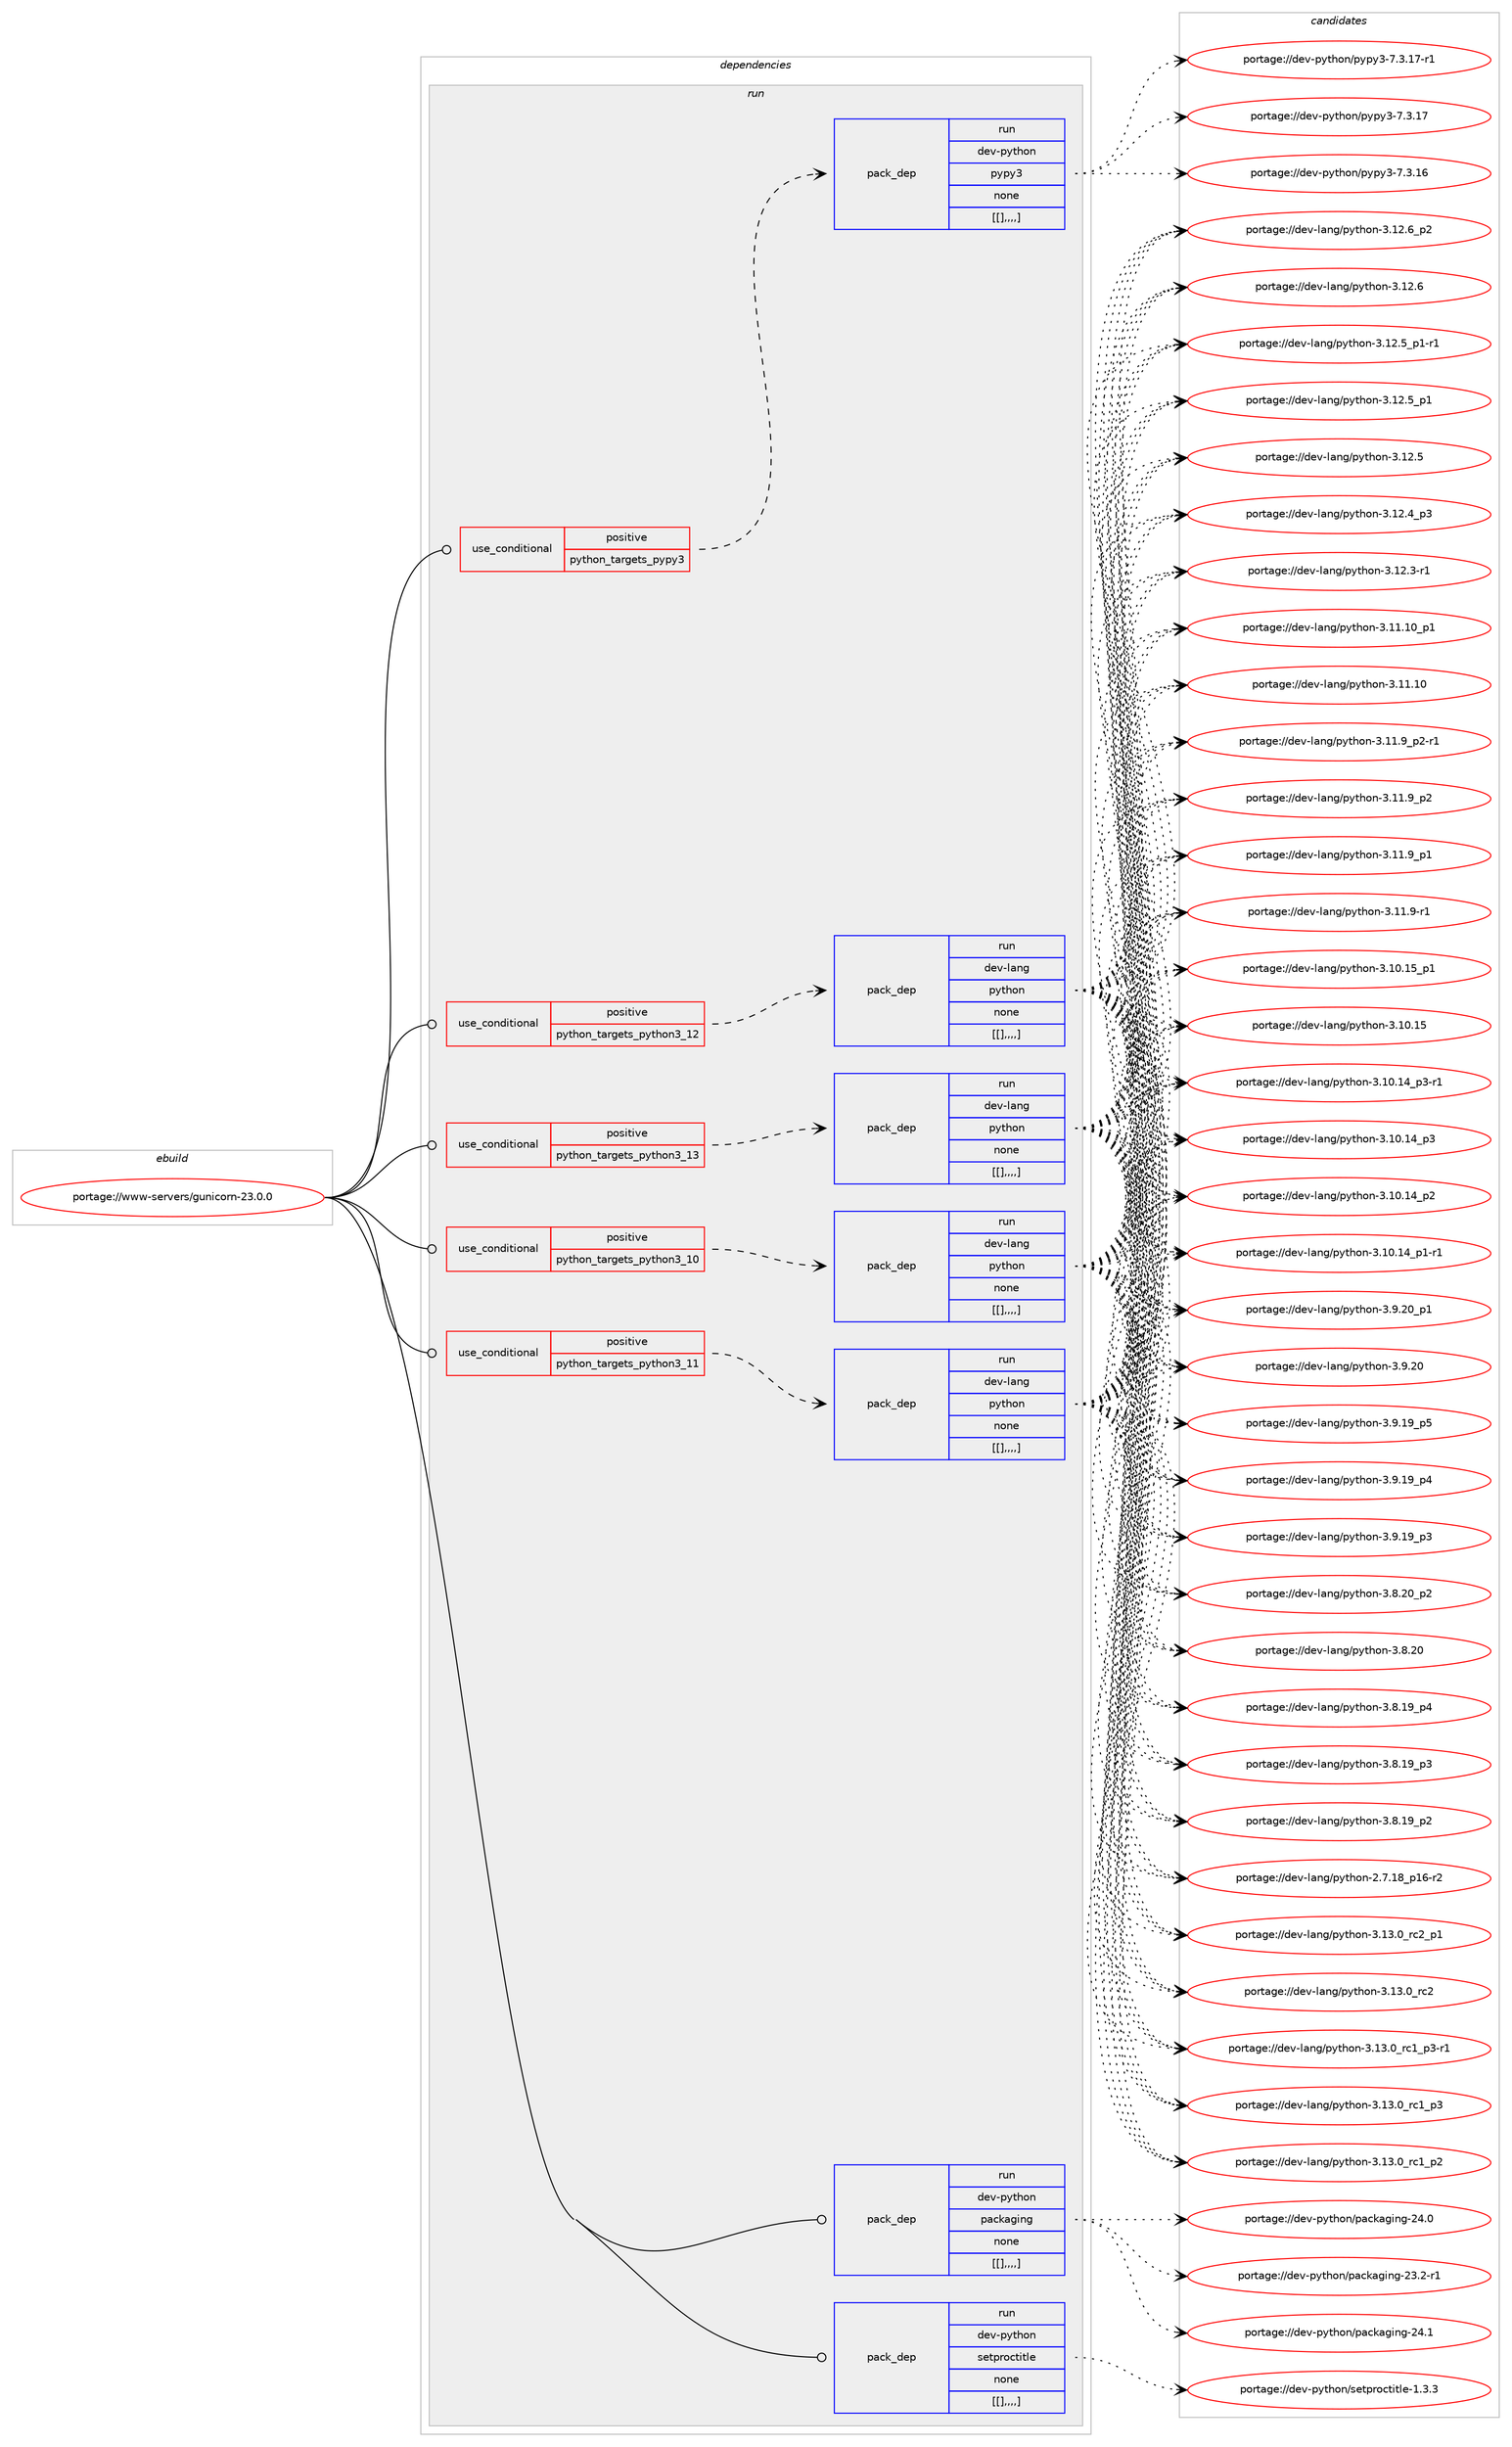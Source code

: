 digraph prolog {

# *************
# Graph options
# *************

newrank=true;
concentrate=true;
compound=true;
graph [rankdir=LR,fontname=Helvetica,fontsize=10,ranksep=1.5];#, ranksep=2.5, nodesep=0.2];
edge  [arrowhead=vee];
node  [fontname=Helvetica,fontsize=10];

# **********
# The ebuild
# **********

subgraph cluster_leftcol {
color=gray;
label=<<i>ebuild</i>>;
id [label="portage://www-servers/gunicorn-23.0.0", color=red, width=4, href="../www-servers/gunicorn-23.0.0.svg"];
}

# ****************
# The dependencies
# ****************

subgraph cluster_midcol {
color=gray;
label=<<i>dependencies</i>>;
subgraph cluster_compile {
fillcolor="#eeeeee";
style=filled;
label=<<i>compile</i>>;
}
subgraph cluster_compileandrun {
fillcolor="#eeeeee";
style=filled;
label=<<i>compile and run</i>>;
}
subgraph cluster_run {
fillcolor="#eeeeee";
style=filled;
label=<<i>run</i>>;
subgraph cond11244 {
dependency30878 [label=<<TABLE BORDER="0" CELLBORDER="1" CELLSPACING="0" CELLPADDING="4"><TR><TD ROWSPAN="3" CELLPADDING="10">use_conditional</TD></TR><TR><TD>positive</TD></TR><TR><TD>python_targets_pypy3</TD></TR></TABLE>>, shape=none, color=red];
subgraph pack19412 {
dependency30879 [label=<<TABLE BORDER="0" CELLBORDER="1" CELLSPACING="0" CELLPADDING="4" WIDTH="220"><TR><TD ROWSPAN="6" CELLPADDING="30">pack_dep</TD></TR><TR><TD WIDTH="110">run</TD></TR><TR><TD>dev-python</TD></TR><TR><TD>pypy3</TD></TR><TR><TD>none</TD></TR><TR><TD>[[],,,,]</TD></TR></TABLE>>, shape=none, color=blue];
}
dependency30878:e -> dependency30879:w [weight=20,style="dashed",arrowhead="vee"];
}
id:e -> dependency30878:w [weight=20,style="solid",arrowhead="odot"];
subgraph cond11245 {
dependency30880 [label=<<TABLE BORDER="0" CELLBORDER="1" CELLSPACING="0" CELLPADDING="4"><TR><TD ROWSPAN="3" CELLPADDING="10">use_conditional</TD></TR><TR><TD>positive</TD></TR><TR><TD>python_targets_python3_10</TD></TR></TABLE>>, shape=none, color=red];
subgraph pack19413 {
dependency30881 [label=<<TABLE BORDER="0" CELLBORDER="1" CELLSPACING="0" CELLPADDING="4" WIDTH="220"><TR><TD ROWSPAN="6" CELLPADDING="30">pack_dep</TD></TR><TR><TD WIDTH="110">run</TD></TR><TR><TD>dev-lang</TD></TR><TR><TD>python</TD></TR><TR><TD>none</TD></TR><TR><TD>[[],,,,]</TD></TR></TABLE>>, shape=none, color=blue];
}
dependency30880:e -> dependency30881:w [weight=20,style="dashed",arrowhead="vee"];
}
id:e -> dependency30880:w [weight=20,style="solid",arrowhead="odot"];
subgraph cond11246 {
dependency30882 [label=<<TABLE BORDER="0" CELLBORDER="1" CELLSPACING="0" CELLPADDING="4"><TR><TD ROWSPAN="3" CELLPADDING="10">use_conditional</TD></TR><TR><TD>positive</TD></TR><TR><TD>python_targets_python3_11</TD></TR></TABLE>>, shape=none, color=red];
subgraph pack19414 {
dependency30883 [label=<<TABLE BORDER="0" CELLBORDER="1" CELLSPACING="0" CELLPADDING="4" WIDTH="220"><TR><TD ROWSPAN="6" CELLPADDING="30">pack_dep</TD></TR><TR><TD WIDTH="110">run</TD></TR><TR><TD>dev-lang</TD></TR><TR><TD>python</TD></TR><TR><TD>none</TD></TR><TR><TD>[[],,,,]</TD></TR></TABLE>>, shape=none, color=blue];
}
dependency30882:e -> dependency30883:w [weight=20,style="dashed",arrowhead="vee"];
}
id:e -> dependency30882:w [weight=20,style="solid",arrowhead="odot"];
subgraph cond11247 {
dependency30884 [label=<<TABLE BORDER="0" CELLBORDER="1" CELLSPACING="0" CELLPADDING="4"><TR><TD ROWSPAN="3" CELLPADDING="10">use_conditional</TD></TR><TR><TD>positive</TD></TR><TR><TD>python_targets_python3_12</TD></TR></TABLE>>, shape=none, color=red];
subgraph pack19415 {
dependency30885 [label=<<TABLE BORDER="0" CELLBORDER="1" CELLSPACING="0" CELLPADDING="4" WIDTH="220"><TR><TD ROWSPAN="6" CELLPADDING="30">pack_dep</TD></TR><TR><TD WIDTH="110">run</TD></TR><TR><TD>dev-lang</TD></TR><TR><TD>python</TD></TR><TR><TD>none</TD></TR><TR><TD>[[],,,,]</TD></TR></TABLE>>, shape=none, color=blue];
}
dependency30884:e -> dependency30885:w [weight=20,style="dashed",arrowhead="vee"];
}
id:e -> dependency30884:w [weight=20,style="solid",arrowhead="odot"];
subgraph cond11248 {
dependency30886 [label=<<TABLE BORDER="0" CELLBORDER="1" CELLSPACING="0" CELLPADDING="4"><TR><TD ROWSPAN="3" CELLPADDING="10">use_conditional</TD></TR><TR><TD>positive</TD></TR><TR><TD>python_targets_python3_13</TD></TR></TABLE>>, shape=none, color=red];
subgraph pack19416 {
dependency30887 [label=<<TABLE BORDER="0" CELLBORDER="1" CELLSPACING="0" CELLPADDING="4" WIDTH="220"><TR><TD ROWSPAN="6" CELLPADDING="30">pack_dep</TD></TR><TR><TD WIDTH="110">run</TD></TR><TR><TD>dev-lang</TD></TR><TR><TD>python</TD></TR><TR><TD>none</TD></TR><TR><TD>[[],,,,]</TD></TR></TABLE>>, shape=none, color=blue];
}
dependency30886:e -> dependency30887:w [weight=20,style="dashed",arrowhead="vee"];
}
id:e -> dependency30886:w [weight=20,style="solid",arrowhead="odot"];
subgraph pack19417 {
dependency30888 [label=<<TABLE BORDER="0" CELLBORDER="1" CELLSPACING="0" CELLPADDING="4" WIDTH="220"><TR><TD ROWSPAN="6" CELLPADDING="30">pack_dep</TD></TR><TR><TD WIDTH="110">run</TD></TR><TR><TD>dev-python</TD></TR><TR><TD>packaging</TD></TR><TR><TD>none</TD></TR><TR><TD>[[],,,,]</TD></TR></TABLE>>, shape=none, color=blue];
}
id:e -> dependency30888:w [weight=20,style="solid",arrowhead="odot"];
subgraph pack19418 {
dependency30889 [label=<<TABLE BORDER="0" CELLBORDER="1" CELLSPACING="0" CELLPADDING="4" WIDTH="220"><TR><TD ROWSPAN="6" CELLPADDING="30">pack_dep</TD></TR><TR><TD WIDTH="110">run</TD></TR><TR><TD>dev-python</TD></TR><TR><TD>setproctitle</TD></TR><TR><TD>none</TD></TR><TR><TD>[[],,,,]</TD></TR></TABLE>>, shape=none, color=blue];
}
id:e -> dependency30889:w [weight=20,style="solid",arrowhead="odot"];
}
}

# **************
# The candidates
# **************

subgraph cluster_choices {
rank=same;
color=gray;
label=<<i>candidates</i>>;

subgraph choice19412 {
color=black;
nodesep=1;
choice100101118451121211161041111104711212111212151455546514649554511449 [label="portage://dev-python/pypy3-7.3.17-r1", color=red, width=4,href="../dev-python/pypy3-7.3.17-r1.svg"];
choice10010111845112121116104111110471121211121215145554651464955 [label="portage://dev-python/pypy3-7.3.17", color=red, width=4,href="../dev-python/pypy3-7.3.17.svg"];
choice10010111845112121116104111110471121211121215145554651464954 [label="portage://dev-python/pypy3-7.3.16", color=red, width=4,href="../dev-python/pypy3-7.3.16.svg"];
dependency30879:e -> choice100101118451121211161041111104711212111212151455546514649554511449:w [style=dotted,weight="100"];
dependency30879:e -> choice10010111845112121116104111110471121211121215145554651464955:w [style=dotted,weight="100"];
dependency30879:e -> choice10010111845112121116104111110471121211121215145554651464954:w [style=dotted,weight="100"];
}
subgraph choice19413 {
color=black;
nodesep=1;
choice100101118451089711010347112121116104111110455146495146489511499509511249 [label="portage://dev-lang/python-3.13.0_rc2_p1", color=red, width=4,href="../dev-lang/python-3.13.0_rc2_p1.svg"];
choice10010111845108971101034711212111610411111045514649514648951149950 [label="portage://dev-lang/python-3.13.0_rc2", color=red, width=4,href="../dev-lang/python-3.13.0_rc2.svg"];
choice1001011184510897110103471121211161041111104551464951464895114994995112514511449 [label="portage://dev-lang/python-3.13.0_rc1_p3-r1", color=red, width=4,href="../dev-lang/python-3.13.0_rc1_p3-r1.svg"];
choice100101118451089711010347112121116104111110455146495146489511499499511251 [label="portage://dev-lang/python-3.13.0_rc1_p3", color=red, width=4,href="../dev-lang/python-3.13.0_rc1_p3.svg"];
choice100101118451089711010347112121116104111110455146495146489511499499511250 [label="portage://dev-lang/python-3.13.0_rc1_p2", color=red, width=4,href="../dev-lang/python-3.13.0_rc1_p2.svg"];
choice100101118451089711010347112121116104111110455146495046549511250 [label="portage://dev-lang/python-3.12.6_p2", color=red, width=4,href="../dev-lang/python-3.12.6_p2.svg"];
choice10010111845108971101034711212111610411111045514649504654 [label="portage://dev-lang/python-3.12.6", color=red, width=4,href="../dev-lang/python-3.12.6.svg"];
choice1001011184510897110103471121211161041111104551464950465395112494511449 [label="portage://dev-lang/python-3.12.5_p1-r1", color=red, width=4,href="../dev-lang/python-3.12.5_p1-r1.svg"];
choice100101118451089711010347112121116104111110455146495046539511249 [label="portage://dev-lang/python-3.12.5_p1", color=red, width=4,href="../dev-lang/python-3.12.5_p1.svg"];
choice10010111845108971101034711212111610411111045514649504653 [label="portage://dev-lang/python-3.12.5", color=red, width=4,href="../dev-lang/python-3.12.5.svg"];
choice100101118451089711010347112121116104111110455146495046529511251 [label="portage://dev-lang/python-3.12.4_p3", color=red, width=4,href="../dev-lang/python-3.12.4_p3.svg"];
choice100101118451089711010347112121116104111110455146495046514511449 [label="portage://dev-lang/python-3.12.3-r1", color=red, width=4,href="../dev-lang/python-3.12.3-r1.svg"];
choice10010111845108971101034711212111610411111045514649494649489511249 [label="portage://dev-lang/python-3.11.10_p1", color=red, width=4,href="../dev-lang/python-3.11.10_p1.svg"];
choice1001011184510897110103471121211161041111104551464949464948 [label="portage://dev-lang/python-3.11.10", color=red, width=4,href="../dev-lang/python-3.11.10.svg"];
choice1001011184510897110103471121211161041111104551464949465795112504511449 [label="portage://dev-lang/python-3.11.9_p2-r1", color=red, width=4,href="../dev-lang/python-3.11.9_p2-r1.svg"];
choice100101118451089711010347112121116104111110455146494946579511250 [label="portage://dev-lang/python-3.11.9_p2", color=red, width=4,href="../dev-lang/python-3.11.9_p2.svg"];
choice100101118451089711010347112121116104111110455146494946579511249 [label="portage://dev-lang/python-3.11.9_p1", color=red, width=4,href="../dev-lang/python-3.11.9_p1.svg"];
choice100101118451089711010347112121116104111110455146494946574511449 [label="portage://dev-lang/python-3.11.9-r1", color=red, width=4,href="../dev-lang/python-3.11.9-r1.svg"];
choice10010111845108971101034711212111610411111045514649484649539511249 [label="portage://dev-lang/python-3.10.15_p1", color=red, width=4,href="../dev-lang/python-3.10.15_p1.svg"];
choice1001011184510897110103471121211161041111104551464948464953 [label="portage://dev-lang/python-3.10.15", color=red, width=4,href="../dev-lang/python-3.10.15.svg"];
choice100101118451089711010347112121116104111110455146494846495295112514511449 [label="portage://dev-lang/python-3.10.14_p3-r1", color=red, width=4,href="../dev-lang/python-3.10.14_p3-r1.svg"];
choice10010111845108971101034711212111610411111045514649484649529511251 [label="portage://dev-lang/python-3.10.14_p3", color=red, width=4,href="../dev-lang/python-3.10.14_p3.svg"];
choice10010111845108971101034711212111610411111045514649484649529511250 [label="portage://dev-lang/python-3.10.14_p2", color=red, width=4,href="../dev-lang/python-3.10.14_p2.svg"];
choice100101118451089711010347112121116104111110455146494846495295112494511449 [label="portage://dev-lang/python-3.10.14_p1-r1", color=red, width=4,href="../dev-lang/python-3.10.14_p1-r1.svg"];
choice100101118451089711010347112121116104111110455146574650489511249 [label="portage://dev-lang/python-3.9.20_p1", color=red, width=4,href="../dev-lang/python-3.9.20_p1.svg"];
choice10010111845108971101034711212111610411111045514657465048 [label="portage://dev-lang/python-3.9.20", color=red, width=4,href="../dev-lang/python-3.9.20.svg"];
choice100101118451089711010347112121116104111110455146574649579511253 [label="portage://dev-lang/python-3.9.19_p5", color=red, width=4,href="../dev-lang/python-3.9.19_p5.svg"];
choice100101118451089711010347112121116104111110455146574649579511252 [label="portage://dev-lang/python-3.9.19_p4", color=red, width=4,href="../dev-lang/python-3.9.19_p4.svg"];
choice100101118451089711010347112121116104111110455146574649579511251 [label="portage://dev-lang/python-3.9.19_p3", color=red, width=4,href="../dev-lang/python-3.9.19_p3.svg"];
choice100101118451089711010347112121116104111110455146564650489511250 [label="portage://dev-lang/python-3.8.20_p2", color=red, width=4,href="../dev-lang/python-3.8.20_p2.svg"];
choice10010111845108971101034711212111610411111045514656465048 [label="portage://dev-lang/python-3.8.20", color=red, width=4,href="../dev-lang/python-3.8.20.svg"];
choice100101118451089711010347112121116104111110455146564649579511252 [label="portage://dev-lang/python-3.8.19_p4", color=red, width=4,href="../dev-lang/python-3.8.19_p4.svg"];
choice100101118451089711010347112121116104111110455146564649579511251 [label="portage://dev-lang/python-3.8.19_p3", color=red, width=4,href="../dev-lang/python-3.8.19_p3.svg"];
choice100101118451089711010347112121116104111110455146564649579511250 [label="portage://dev-lang/python-3.8.19_p2", color=red, width=4,href="../dev-lang/python-3.8.19_p2.svg"];
choice100101118451089711010347112121116104111110455046554649569511249544511450 [label="portage://dev-lang/python-2.7.18_p16-r2", color=red, width=4,href="../dev-lang/python-2.7.18_p16-r2.svg"];
dependency30881:e -> choice100101118451089711010347112121116104111110455146495146489511499509511249:w [style=dotted,weight="100"];
dependency30881:e -> choice10010111845108971101034711212111610411111045514649514648951149950:w [style=dotted,weight="100"];
dependency30881:e -> choice1001011184510897110103471121211161041111104551464951464895114994995112514511449:w [style=dotted,weight="100"];
dependency30881:e -> choice100101118451089711010347112121116104111110455146495146489511499499511251:w [style=dotted,weight="100"];
dependency30881:e -> choice100101118451089711010347112121116104111110455146495146489511499499511250:w [style=dotted,weight="100"];
dependency30881:e -> choice100101118451089711010347112121116104111110455146495046549511250:w [style=dotted,weight="100"];
dependency30881:e -> choice10010111845108971101034711212111610411111045514649504654:w [style=dotted,weight="100"];
dependency30881:e -> choice1001011184510897110103471121211161041111104551464950465395112494511449:w [style=dotted,weight="100"];
dependency30881:e -> choice100101118451089711010347112121116104111110455146495046539511249:w [style=dotted,weight="100"];
dependency30881:e -> choice10010111845108971101034711212111610411111045514649504653:w [style=dotted,weight="100"];
dependency30881:e -> choice100101118451089711010347112121116104111110455146495046529511251:w [style=dotted,weight="100"];
dependency30881:e -> choice100101118451089711010347112121116104111110455146495046514511449:w [style=dotted,weight="100"];
dependency30881:e -> choice10010111845108971101034711212111610411111045514649494649489511249:w [style=dotted,weight="100"];
dependency30881:e -> choice1001011184510897110103471121211161041111104551464949464948:w [style=dotted,weight="100"];
dependency30881:e -> choice1001011184510897110103471121211161041111104551464949465795112504511449:w [style=dotted,weight="100"];
dependency30881:e -> choice100101118451089711010347112121116104111110455146494946579511250:w [style=dotted,weight="100"];
dependency30881:e -> choice100101118451089711010347112121116104111110455146494946579511249:w [style=dotted,weight="100"];
dependency30881:e -> choice100101118451089711010347112121116104111110455146494946574511449:w [style=dotted,weight="100"];
dependency30881:e -> choice10010111845108971101034711212111610411111045514649484649539511249:w [style=dotted,weight="100"];
dependency30881:e -> choice1001011184510897110103471121211161041111104551464948464953:w [style=dotted,weight="100"];
dependency30881:e -> choice100101118451089711010347112121116104111110455146494846495295112514511449:w [style=dotted,weight="100"];
dependency30881:e -> choice10010111845108971101034711212111610411111045514649484649529511251:w [style=dotted,weight="100"];
dependency30881:e -> choice10010111845108971101034711212111610411111045514649484649529511250:w [style=dotted,weight="100"];
dependency30881:e -> choice100101118451089711010347112121116104111110455146494846495295112494511449:w [style=dotted,weight="100"];
dependency30881:e -> choice100101118451089711010347112121116104111110455146574650489511249:w [style=dotted,weight="100"];
dependency30881:e -> choice10010111845108971101034711212111610411111045514657465048:w [style=dotted,weight="100"];
dependency30881:e -> choice100101118451089711010347112121116104111110455146574649579511253:w [style=dotted,weight="100"];
dependency30881:e -> choice100101118451089711010347112121116104111110455146574649579511252:w [style=dotted,weight="100"];
dependency30881:e -> choice100101118451089711010347112121116104111110455146574649579511251:w [style=dotted,weight="100"];
dependency30881:e -> choice100101118451089711010347112121116104111110455146564650489511250:w [style=dotted,weight="100"];
dependency30881:e -> choice10010111845108971101034711212111610411111045514656465048:w [style=dotted,weight="100"];
dependency30881:e -> choice100101118451089711010347112121116104111110455146564649579511252:w [style=dotted,weight="100"];
dependency30881:e -> choice100101118451089711010347112121116104111110455146564649579511251:w [style=dotted,weight="100"];
dependency30881:e -> choice100101118451089711010347112121116104111110455146564649579511250:w [style=dotted,weight="100"];
dependency30881:e -> choice100101118451089711010347112121116104111110455046554649569511249544511450:w [style=dotted,weight="100"];
}
subgraph choice19414 {
color=black;
nodesep=1;
choice100101118451089711010347112121116104111110455146495146489511499509511249 [label="portage://dev-lang/python-3.13.0_rc2_p1", color=red, width=4,href="../dev-lang/python-3.13.0_rc2_p1.svg"];
choice10010111845108971101034711212111610411111045514649514648951149950 [label="portage://dev-lang/python-3.13.0_rc2", color=red, width=4,href="../dev-lang/python-3.13.0_rc2.svg"];
choice1001011184510897110103471121211161041111104551464951464895114994995112514511449 [label="portage://dev-lang/python-3.13.0_rc1_p3-r1", color=red, width=4,href="../dev-lang/python-3.13.0_rc1_p3-r1.svg"];
choice100101118451089711010347112121116104111110455146495146489511499499511251 [label="portage://dev-lang/python-3.13.0_rc1_p3", color=red, width=4,href="../dev-lang/python-3.13.0_rc1_p3.svg"];
choice100101118451089711010347112121116104111110455146495146489511499499511250 [label="portage://dev-lang/python-3.13.0_rc1_p2", color=red, width=4,href="../dev-lang/python-3.13.0_rc1_p2.svg"];
choice100101118451089711010347112121116104111110455146495046549511250 [label="portage://dev-lang/python-3.12.6_p2", color=red, width=4,href="../dev-lang/python-3.12.6_p2.svg"];
choice10010111845108971101034711212111610411111045514649504654 [label="portage://dev-lang/python-3.12.6", color=red, width=4,href="../dev-lang/python-3.12.6.svg"];
choice1001011184510897110103471121211161041111104551464950465395112494511449 [label="portage://dev-lang/python-3.12.5_p1-r1", color=red, width=4,href="../dev-lang/python-3.12.5_p1-r1.svg"];
choice100101118451089711010347112121116104111110455146495046539511249 [label="portage://dev-lang/python-3.12.5_p1", color=red, width=4,href="../dev-lang/python-3.12.5_p1.svg"];
choice10010111845108971101034711212111610411111045514649504653 [label="portage://dev-lang/python-3.12.5", color=red, width=4,href="../dev-lang/python-3.12.5.svg"];
choice100101118451089711010347112121116104111110455146495046529511251 [label="portage://dev-lang/python-3.12.4_p3", color=red, width=4,href="../dev-lang/python-3.12.4_p3.svg"];
choice100101118451089711010347112121116104111110455146495046514511449 [label="portage://dev-lang/python-3.12.3-r1", color=red, width=4,href="../dev-lang/python-3.12.3-r1.svg"];
choice10010111845108971101034711212111610411111045514649494649489511249 [label="portage://dev-lang/python-3.11.10_p1", color=red, width=4,href="../dev-lang/python-3.11.10_p1.svg"];
choice1001011184510897110103471121211161041111104551464949464948 [label="portage://dev-lang/python-3.11.10", color=red, width=4,href="../dev-lang/python-3.11.10.svg"];
choice1001011184510897110103471121211161041111104551464949465795112504511449 [label="portage://dev-lang/python-3.11.9_p2-r1", color=red, width=4,href="../dev-lang/python-3.11.9_p2-r1.svg"];
choice100101118451089711010347112121116104111110455146494946579511250 [label="portage://dev-lang/python-3.11.9_p2", color=red, width=4,href="../dev-lang/python-3.11.9_p2.svg"];
choice100101118451089711010347112121116104111110455146494946579511249 [label="portage://dev-lang/python-3.11.9_p1", color=red, width=4,href="../dev-lang/python-3.11.9_p1.svg"];
choice100101118451089711010347112121116104111110455146494946574511449 [label="portage://dev-lang/python-3.11.9-r1", color=red, width=4,href="../dev-lang/python-3.11.9-r1.svg"];
choice10010111845108971101034711212111610411111045514649484649539511249 [label="portage://dev-lang/python-3.10.15_p1", color=red, width=4,href="../dev-lang/python-3.10.15_p1.svg"];
choice1001011184510897110103471121211161041111104551464948464953 [label="portage://dev-lang/python-3.10.15", color=red, width=4,href="../dev-lang/python-3.10.15.svg"];
choice100101118451089711010347112121116104111110455146494846495295112514511449 [label="portage://dev-lang/python-3.10.14_p3-r1", color=red, width=4,href="../dev-lang/python-3.10.14_p3-r1.svg"];
choice10010111845108971101034711212111610411111045514649484649529511251 [label="portage://dev-lang/python-3.10.14_p3", color=red, width=4,href="../dev-lang/python-3.10.14_p3.svg"];
choice10010111845108971101034711212111610411111045514649484649529511250 [label="portage://dev-lang/python-3.10.14_p2", color=red, width=4,href="../dev-lang/python-3.10.14_p2.svg"];
choice100101118451089711010347112121116104111110455146494846495295112494511449 [label="portage://dev-lang/python-3.10.14_p1-r1", color=red, width=4,href="../dev-lang/python-3.10.14_p1-r1.svg"];
choice100101118451089711010347112121116104111110455146574650489511249 [label="portage://dev-lang/python-3.9.20_p1", color=red, width=4,href="../dev-lang/python-3.9.20_p1.svg"];
choice10010111845108971101034711212111610411111045514657465048 [label="portage://dev-lang/python-3.9.20", color=red, width=4,href="../dev-lang/python-3.9.20.svg"];
choice100101118451089711010347112121116104111110455146574649579511253 [label="portage://dev-lang/python-3.9.19_p5", color=red, width=4,href="../dev-lang/python-3.9.19_p5.svg"];
choice100101118451089711010347112121116104111110455146574649579511252 [label="portage://dev-lang/python-3.9.19_p4", color=red, width=4,href="../dev-lang/python-3.9.19_p4.svg"];
choice100101118451089711010347112121116104111110455146574649579511251 [label="portage://dev-lang/python-3.9.19_p3", color=red, width=4,href="../dev-lang/python-3.9.19_p3.svg"];
choice100101118451089711010347112121116104111110455146564650489511250 [label="portage://dev-lang/python-3.8.20_p2", color=red, width=4,href="../dev-lang/python-3.8.20_p2.svg"];
choice10010111845108971101034711212111610411111045514656465048 [label="portage://dev-lang/python-3.8.20", color=red, width=4,href="../dev-lang/python-3.8.20.svg"];
choice100101118451089711010347112121116104111110455146564649579511252 [label="portage://dev-lang/python-3.8.19_p4", color=red, width=4,href="../dev-lang/python-3.8.19_p4.svg"];
choice100101118451089711010347112121116104111110455146564649579511251 [label="portage://dev-lang/python-3.8.19_p3", color=red, width=4,href="../dev-lang/python-3.8.19_p3.svg"];
choice100101118451089711010347112121116104111110455146564649579511250 [label="portage://dev-lang/python-3.8.19_p2", color=red, width=4,href="../dev-lang/python-3.8.19_p2.svg"];
choice100101118451089711010347112121116104111110455046554649569511249544511450 [label="portage://dev-lang/python-2.7.18_p16-r2", color=red, width=4,href="../dev-lang/python-2.7.18_p16-r2.svg"];
dependency30883:e -> choice100101118451089711010347112121116104111110455146495146489511499509511249:w [style=dotted,weight="100"];
dependency30883:e -> choice10010111845108971101034711212111610411111045514649514648951149950:w [style=dotted,weight="100"];
dependency30883:e -> choice1001011184510897110103471121211161041111104551464951464895114994995112514511449:w [style=dotted,weight="100"];
dependency30883:e -> choice100101118451089711010347112121116104111110455146495146489511499499511251:w [style=dotted,weight="100"];
dependency30883:e -> choice100101118451089711010347112121116104111110455146495146489511499499511250:w [style=dotted,weight="100"];
dependency30883:e -> choice100101118451089711010347112121116104111110455146495046549511250:w [style=dotted,weight="100"];
dependency30883:e -> choice10010111845108971101034711212111610411111045514649504654:w [style=dotted,weight="100"];
dependency30883:e -> choice1001011184510897110103471121211161041111104551464950465395112494511449:w [style=dotted,weight="100"];
dependency30883:e -> choice100101118451089711010347112121116104111110455146495046539511249:w [style=dotted,weight="100"];
dependency30883:e -> choice10010111845108971101034711212111610411111045514649504653:w [style=dotted,weight="100"];
dependency30883:e -> choice100101118451089711010347112121116104111110455146495046529511251:w [style=dotted,weight="100"];
dependency30883:e -> choice100101118451089711010347112121116104111110455146495046514511449:w [style=dotted,weight="100"];
dependency30883:e -> choice10010111845108971101034711212111610411111045514649494649489511249:w [style=dotted,weight="100"];
dependency30883:e -> choice1001011184510897110103471121211161041111104551464949464948:w [style=dotted,weight="100"];
dependency30883:e -> choice1001011184510897110103471121211161041111104551464949465795112504511449:w [style=dotted,weight="100"];
dependency30883:e -> choice100101118451089711010347112121116104111110455146494946579511250:w [style=dotted,weight="100"];
dependency30883:e -> choice100101118451089711010347112121116104111110455146494946579511249:w [style=dotted,weight="100"];
dependency30883:e -> choice100101118451089711010347112121116104111110455146494946574511449:w [style=dotted,weight="100"];
dependency30883:e -> choice10010111845108971101034711212111610411111045514649484649539511249:w [style=dotted,weight="100"];
dependency30883:e -> choice1001011184510897110103471121211161041111104551464948464953:w [style=dotted,weight="100"];
dependency30883:e -> choice100101118451089711010347112121116104111110455146494846495295112514511449:w [style=dotted,weight="100"];
dependency30883:e -> choice10010111845108971101034711212111610411111045514649484649529511251:w [style=dotted,weight="100"];
dependency30883:e -> choice10010111845108971101034711212111610411111045514649484649529511250:w [style=dotted,weight="100"];
dependency30883:e -> choice100101118451089711010347112121116104111110455146494846495295112494511449:w [style=dotted,weight="100"];
dependency30883:e -> choice100101118451089711010347112121116104111110455146574650489511249:w [style=dotted,weight="100"];
dependency30883:e -> choice10010111845108971101034711212111610411111045514657465048:w [style=dotted,weight="100"];
dependency30883:e -> choice100101118451089711010347112121116104111110455146574649579511253:w [style=dotted,weight="100"];
dependency30883:e -> choice100101118451089711010347112121116104111110455146574649579511252:w [style=dotted,weight="100"];
dependency30883:e -> choice100101118451089711010347112121116104111110455146574649579511251:w [style=dotted,weight="100"];
dependency30883:e -> choice100101118451089711010347112121116104111110455146564650489511250:w [style=dotted,weight="100"];
dependency30883:e -> choice10010111845108971101034711212111610411111045514656465048:w [style=dotted,weight="100"];
dependency30883:e -> choice100101118451089711010347112121116104111110455146564649579511252:w [style=dotted,weight="100"];
dependency30883:e -> choice100101118451089711010347112121116104111110455146564649579511251:w [style=dotted,weight="100"];
dependency30883:e -> choice100101118451089711010347112121116104111110455146564649579511250:w [style=dotted,weight="100"];
dependency30883:e -> choice100101118451089711010347112121116104111110455046554649569511249544511450:w [style=dotted,weight="100"];
}
subgraph choice19415 {
color=black;
nodesep=1;
choice100101118451089711010347112121116104111110455146495146489511499509511249 [label="portage://dev-lang/python-3.13.0_rc2_p1", color=red, width=4,href="../dev-lang/python-3.13.0_rc2_p1.svg"];
choice10010111845108971101034711212111610411111045514649514648951149950 [label="portage://dev-lang/python-3.13.0_rc2", color=red, width=4,href="../dev-lang/python-3.13.0_rc2.svg"];
choice1001011184510897110103471121211161041111104551464951464895114994995112514511449 [label="portage://dev-lang/python-3.13.0_rc1_p3-r1", color=red, width=4,href="../dev-lang/python-3.13.0_rc1_p3-r1.svg"];
choice100101118451089711010347112121116104111110455146495146489511499499511251 [label="portage://dev-lang/python-3.13.0_rc1_p3", color=red, width=4,href="../dev-lang/python-3.13.0_rc1_p3.svg"];
choice100101118451089711010347112121116104111110455146495146489511499499511250 [label="portage://dev-lang/python-3.13.0_rc1_p2", color=red, width=4,href="../dev-lang/python-3.13.0_rc1_p2.svg"];
choice100101118451089711010347112121116104111110455146495046549511250 [label="portage://dev-lang/python-3.12.6_p2", color=red, width=4,href="../dev-lang/python-3.12.6_p2.svg"];
choice10010111845108971101034711212111610411111045514649504654 [label="portage://dev-lang/python-3.12.6", color=red, width=4,href="../dev-lang/python-3.12.6.svg"];
choice1001011184510897110103471121211161041111104551464950465395112494511449 [label="portage://dev-lang/python-3.12.5_p1-r1", color=red, width=4,href="../dev-lang/python-3.12.5_p1-r1.svg"];
choice100101118451089711010347112121116104111110455146495046539511249 [label="portage://dev-lang/python-3.12.5_p1", color=red, width=4,href="../dev-lang/python-3.12.5_p1.svg"];
choice10010111845108971101034711212111610411111045514649504653 [label="portage://dev-lang/python-3.12.5", color=red, width=4,href="../dev-lang/python-3.12.5.svg"];
choice100101118451089711010347112121116104111110455146495046529511251 [label="portage://dev-lang/python-3.12.4_p3", color=red, width=4,href="../dev-lang/python-3.12.4_p3.svg"];
choice100101118451089711010347112121116104111110455146495046514511449 [label="portage://dev-lang/python-3.12.3-r1", color=red, width=4,href="../dev-lang/python-3.12.3-r1.svg"];
choice10010111845108971101034711212111610411111045514649494649489511249 [label="portage://dev-lang/python-3.11.10_p1", color=red, width=4,href="../dev-lang/python-3.11.10_p1.svg"];
choice1001011184510897110103471121211161041111104551464949464948 [label="portage://dev-lang/python-3.11.10", color=red, width=4,href="../dev-lang/python-3.11.10.svg"];
choice1001011184510897110103471121211161041111104551464949465795112504511449 [label="portage://dev-lang/python-3.11.9_p2-r1", color=red, width=4,href="../dev-lang/python-3.11.9_p2-r1.svg"];
choice100101118451089711010347112121116104111110455146494946579511250 [label="portage://dev-lang/python-3.11.9_p2", color=red, width=4,href="../dev-lang/python-3.11.9_p2.svg"];
choice100101118451089711010347112121116104111110455146494946579511249 [label="portage://dev-lang/python-3.11.9_p1", color=red, width=4,href="../dev-lang/python-3.11.9_p1.svg"];
choice100101118451089711010347112121116104111110455146494946574511449 [label="portage://dev-lang/python-3.11.9-r1", color=red, width=4,href="../dev-lang/python-3.11.9-r1.svg"];
choice10010111845108971101034711212111610411111045514649484649539511249 [label="portage://dev-lang/python-3.10.15_p1", color=red, width=4,href="../dev-lang/python-3.10.15_p1.svg"];
choice1001011184510897110103471121211161041111104551464948464953 [label="portage://dev-lang/python-3.10.15", color=red, width=4,href="../dev-lang/python-3.10.15.svg"];
choice100101118451089711010347112121116104111110455146494846495295112514511449 [label="portage://dev-lang/python-3.10.14_p3-r1", color=red, width=4,href="../dev-lang/python-3.10.14_p3-r1.svg"];
choice10010111845108971101034711212111610411111045514649484649529511251 [label="portage://dev-lang/python-3.10.14_p3", color=red, width=4,href="../dev-lang/python-3.10.14_p3.svg"];
choice10010111845108971101034711212111610411111045514649484649529511250 [label="portage://dev-lang/python-3.10.14_p2", color=red, width=4,href="../dev-lang/python-3.10.14_p2.svg"];
choice100101118451089711010347112121116104111110455146494846495295112494511449 [label="portage://dev-lang/python-3.10.14_p1-r1", color=red, width=4,href="../dev-lang/python-3.10.14_p1-r1.svg"];
choice100101118451089711010347112121116104111110455146574650489511249 [label="portage://dev-lang/python-3.9.20_p1", color=red, width=4,href="../dev-lang/python-3.9.20_p1.svg"];
choice10010111845108971101034711212111610411111045514657465048 [label="portage://dev-lang/python-3.9.20", color=red, width=4,href="../dev-lang/python-3.9.20.svg"];
choice100101118451089711010347112121116104111110455146574649579511253 [label="portage://dev-lang/python-3.9.19_p5", color=red, width=4,href="../dev-lang/python-3.9.19_p5.svg"];
choice100101118451089711010347112121116104111110455146574649579511252 [label="portage://dev-lang/python-3.9.19_p4", color=red, width=4,href="../dev-lang/python-3.9.19_p4.svg"];
choice100101118451089711010347112121116104111110455146574649579511251 [label="portage://dev-lang/python-3.9.19_p3", color=red, width=4,href="../dev-lang/python-3.9.19_p3.svg"];
choice100101118451089711010347112121116104111110455146564650489511250 [label="portage://dev-lang/python-3.8.20_p2", color=red, width=4,href="../dev-lang/python-3.8.20_p2.svg"];
choice10010111845108971101034711212111610411111045514656465048 [label="portage://dev-lang/python-3.8.20", color=red, width=4,href="../dev-lang/python-3.8.20.svg"];
choice100101118451089711010347112121116104111110455146564649579511252 [label="portage://dev-lang/python-3.8.19_p4", color=red, width=4,href="../dev-lang/python-3.8.19_p4.svg"];
choice100101118451089711010347112121116104111110455146564649579511251 [label="portage://dev-lang/python-3.8.19_p3", color=red, width=4,href="../dev-lang/python-3.8.19_p3.svg"];
choice100101118451089711010347112121116104111110455146564649579511250 [label="portage://dev-lang/python-3.8.19_p2", color=red, width=4,href="../dev-lang/python-3.8.19_p2.svg"];
choice100101118451089711010347112121116104111110455046554649569511249544511450 [label="portage://dev-lang/python-2.7.18_p16-r2", color=red, width=4,href="../dev-lang/python-2.7.18_p16-r2.svg"];
dependency30885:e -> choice100101118451089711010347112121116104111110455146495146489511499509511249:w [style=dotted,weight="100"];
dependency30885:e -> choice10010111845108971101034711212111610411111045514649514648951149950:w [style=dotted,weight="100"];
dependency30885:e -> choice1001011184510897110103471121211161041111104551464951464895114994995112514511449:w [style=dotted,weight="100"];
dependency30885:e -> choice100101118451089711010347112121116104111110455146495146489511499499511251:w [style=dotted,weight="100"];
dependency30885:e -> choice100101118451089711010347112121116104111110455146495146489511499499511250:w [style=dotted,weight="100"];
dependency30885:e -> choice100101118451089711010347112121116104111110455146495046549511250:w [style=dotted,weight="100"];
dependency30885:e -> choice10010111845108971101034711212111610411111045514649504654:w [style=dotted,weight="100"];
dependency30885:e -> choice1001011184510897110103471121211161041111104551464950465395112494511449:w [style=dotted,weight="100"];
dependency30885:e -> choice100101118451089711010347112121116104111110455146495046539511249:w [style=dotted,weight="100"];
dependency30885:e -> choice10010111845108971101034711212111610411111045514649504653:w [style=dotted,weight="100"];
dependency30885:e -> choice100101118451089711010347112121116104111110455146495046529511251:w [style=dotted,weight="100"];
dependency30885:e -> choice100101118451089711010347112121116104111110455146495046514511449:w [style=dotted,weight="100"];
dependency30885:e -> choice10010111845108971101034711212111610411111045514649494649489511249:w [style=dotted,weight="100"];
dependency30885:e -> choice1001011184510897110103471121211161041111104551464949464948:w [style=dotted,weight="100"];
dependency30885:e -> choice1001011184510897110103471121211161041111104551464949465795112504511449:w [style=dotted,weight="100"];
dependency30885:e -> choice100101118451089711010347112121116104111110455146494946579511250:w [style=dotted,weight="100"];
dependency30885:e -> choice100101118451089711010347112121116104111110455146494946579511249:w [style=dotted,weight="100"];
dependency30885:e -> choice100101118451089711010347112121116104111110455146494946574511449:w [style=dotted,weight="100"];
dependency30885:e -> choice10010111845108971101034711212111610411111045514649484649539511249:w [style=dotted,weight="100"];
dependency30885:e -> choice1001011184510897110103471121211161041111104551464948464953:w [style=dotted,weight="100"];
dependency30885:e -> choice100101118451089711010347112121116104111110455146494846495295112514511449:w [style=dotted,weight="100"];
dependency30885:e -> choice10010111845108971101034711212111610411111045514649484649529511251:w [style=dotted,weight="100"];
dependency30885:e -> choice10010111845108971101034711212111610411111045514649484649529511250:w [style=dotted,weight="100"];
dependency30885:e -> choice100101118451089711010347112121116104111110455146494846495295112494511449:w [style=dotted,weight="100"];
dependency30885:e -> choice100101118451089711010347112121116104111110455146574650489511249:w [style=dotted,weight="100"];
dependency30885:e -> choice10010111845108971101034711212111610411111045514657465048:w [style=dotted,weight="100"];
dependency30885:e -> choice100101118451089711010347112121116104111110455146574649579511253:w [style=dotted,weight="100"];
dependency30885:e -> choice100101118451089711010347112121116104111110455146574649579511252:w [style=dotted,weight="100"];
dependency30885:e -> choice100101118451089711010347112121116104111110455146574649579511251:w [style=dotted,weight="100"];
dependency30885:e -> choice100101118451089711010347112121116104111110455146564650489511250:w [style=dotted,weight="100"];
dependency30885:e -> choice10010111845108971101034711212111610411111045514656465048:w [style=dotted,weight="100"];
dependency30885:e -> choice100101118451089711010347112121116104111110455146564649579511252:w [style=dotted,weight="100"];
dependency30885:e -> choice100101118451089711010347112121116104111110455146564649579511251:w [style=dotted,weight="100"];
dependency30885:e -> choice100101118451089711010347112121116104111110455146564649579511250:w [style=dotted,weight="100"];
dependency30885:e -> choice100101118451089711010347112121116104111110455046554649569511249544511450:w [style=dotted,weight="100"];
}
subgraph choice19416 {
color=black;
nodesep=1;
choice100101118451089711010347112121116104111110455146495146489511499509511249 [label="portage://dev-lang/python-3.13.0_rc2_p1", color=red, width=4,href="../dev-lang/python-3.13.0_rc2_p1.svg"];
choice10010111845108971101034711212111610411111045514649514648951149950 [label="portage://dev-lang/python-3.13.0_rc2", color=red, width=4,href="../dev-lang/python-3.13.0_rc2.svg"];
choice1001011184510897110103471121211161041111104551464951464895114994995112514511449 [label="portage://dev-lang/python-3.13.0_rc1_p3-r1", color=red, width=4,href="../dev-lang/python-3.13.0_rc1_p3-r1.svg"];
choice100101118451089711010347112121116104111110455146495146489511499499511251 [label="portage://dev-lang/python-3.13.0_rc1_p3", color=red, width=4,href="../dev-lang/python-3.13.0_rc1_p3.svg"];
choice100101118451089711010347112121116104111110455146495146489511499499511250 [label="portage://dev-lang/python-3.13.0_rc1_p2", color=red, width=4,href="../dev-lang/python-3.13.0_rc1_p2.svg"];
choice100101118451089711010347112121116104111110455146495046549511250 [label="portage://dev-lang/python-3.12.6_p2", color=red, width=4,href="../dev-lang/python-3.12.6_p2.svg"];
choice10010111845108971101034711212111610411111045514649504654 [label="portage://dev-lang/python-3.12.6", color=red, width=4,href="../dev-lang/python-3.12.6.svg"];
choice1001011184510897110103471121211161041111104551464950465395112494511449 [label="portage://dev-lang/python-3.12.5_p1-r1", color=red, width=4,href="../dev-lang/python-3.12.5_p1-r1.svg"];
choice100101118451089711010347112121116104111110455146495046539511249 [label="portage://dev-lang/python-3.12.5_p1", color=red, width=4,href="../dev-lang/python-3.12.5_p1.svg"];
choice10010111845108971101034711212111610411111045514649504653 [label="portage://dev-lang/python-3.12.5", color=red, width=4,href="../dev-lang/python-3.12.5.svg"];
choice100101118451089711010347112121116104111110455146495046529511251 [label="portage://dev-lang/python-3.12.4_p3", color=red, width=4,href="../dev-lang/python-3.12.4_p3.svg"];
choice100101118451089711010347112121116104111110455146495046514511449 [label="portage://dev-lang/python-3.12.3-r1", color=red, width=4,href="../dev-lang/python-3.12.3-r1.svg"];
choice10010111845108971101034711212111610411111045514649494649489511249 [label="portage://dev-lang/python-3.11.10_p1", color=red, width=4,href="../dev-lang/python-3.11.10_p1.svg"];
choice1001011184510897110103471121211161041111104551464949464948 [label="portage://dev-lang/python-3.11.10", color=red, width=4,href="../dev-lang/python-3.11.10.svg"];
choice1001011184510897110103471121211161041111104551464949465795112504511449 [label="portage://dev-lang/python-3.11.9_p2-r1", color=red, width=4,href="../dev-lang/python-3.11.9_p2-r1.svg"];
choice100101118451089711010347112121116104111110455146494946579511250 [label="portage://dev-lang/python-3.11.9_p2", color=red, width=4,href="../dev-lang/python-3.11.9_p2.svg"];
choice100101118451089711010347112121116104111110455146494946579511249 [label="portage://dev-lang/python-3.11.9_p1", color=red, width=4,href="../dev-lang/python-3.11.9_p1.svg"];
choice100101118451089711010347112121116104111110455146494946574511449 [label="portage://dev-lang/python-3.11.9-r1", color=red, width=4,href="../dev-lang/python-3.11.9-r1.svg"];
choice10010111845108971101034711212111610411111045514649484649539511249 [label="portage://dev-lang/python-3.10.15_p1", color=red, width=4,href="../dev-lang/python-3.10.15_p1.svg"];
choice1001011184510897110103471121211161041111104551464948464953 [label="portage://dev-lang/python-3.10.15", color=red, width=4,href="../dev-lang/python-3.10.15.svg"];
choice100101118451089711010347112121116104111110455146494846495295112514511449 [label="portage://dev-lang/python-3.10.14_p3-r1", color=red, width=4,href="../dev-lang/python-3.10.14_p3-r1.svg"];
choice10010111845108971101034711212111610411111045514649484649529511251 [label="portage://dev-lang/python-3.10.14_p3", color=red, width=4,href="../dev-lang/python-3.10.14_p3.svg"];
choice10010111845108971101034711212111610411111045514649484649529511250 [label="portage://dev-lang/python-3.10.14_p2", color=red, width=4,href="../dev-lang/python-3.10.14_p2.svg"];
choice100101118451089711010347112121116104111110455146494846495295112494511449 [label="portage://dev-lang/python-3.10.14_p1-r1", color=red, width=4,href="../dev-lang/python-3.10.14_p1-r1.svg"];
choice100101118451089711010347112121116104111110455146574650489511249 [label="portage://dev-lang/python-3.9.20_p1", color=red, width=4,href="../dev-lang/python-3.9.20_p1.svg"];
choice10010111845108971101034711212111610411111045514657465048 [label="portage://dev-lang/python-3.9.20", color=red, width=4,href="../dev-lang/python-3.9.20.svg"];
choice100101118451089711010347112121116104111110455146574649579511253 [label="portage://dev-lang/python-3.9.19_p5", color=red, width=4,href="../dev-lang/python-3.9.19_p5.svg"];
choice100101118451089711010347112121116104111110455146574649579511252 [label="portage://dev-lang/python-3.9.19_p4", color=red, width=4,href="../dev-lang/python-3.9.19_p4.svg"];
choice100101118451089711010347112121116104111110455146574649579511251 [label="portage://dev-lang/python-3.9.19_p3", color=red, width=4,href="../dev-lang/python-3.9.19_p3.svg"];
choice100101118451089711010347112121116104111110455146564650489511250 [label="portage://dev-lang/python-3.8.20_p2", color=red, width=4,href="../dev-lang/python-3.8.20_p2.svg"];
choice10010111845108971101034711212111610411111045514656465048 [label="portage://dev-lang/python-3.8.20", color=red, width=4,href="../dev-lang/python-3.8.20.svg"];
choice100101118451089711010347112121116104111110455146564649579511252 [label="portage://dev-lang/python-3.8.19_p4", color=red, width=4,href="../dev-lang/python-3.8.19_p4.svg"];
choice100101118451089711010347112121116104111110455146564649579511251 [label="portage://dev-lang/python-3.8.19_p3", color=red, width=4,href="../dev-lang/python-3.8.19_p3.svg"];
choice100101118451089711010347112121116104111110455146564649579511250 [label="portage://dev-lang/python-3.8.19_p2", color=red, width=4,href="../dev-lang/python-3.8.19_p2.svg"];
choice100101118451089711010347112121116104111110455046554649569511249544511450 [label="portage://dev-lang/python-2.7.18_p16-r2", color=red, width=4,href="../dev-lang/python-2.7.18_p16-r2.svg"];
dependency30887:e -> choice100101118451089711010347112121116104111110455146495146489511499509511249:w [style=dotted,weight="100"];
dependency30887:e -> choice10010111845108971101034711212111610411111045514649514648951149950:w [style=dotted,weight="100"];
dependency30887:e -> choice1001011184510897110103471121211161041111104551464951464895114994995112514511449:w [style=dotted,weight="100"];
dependency30887:e -> choice100101118451089711010347112121116104111110455146495146489511499499511251:w [style=dotted,weight="100"];
dependency30887:e -> choice100101118451089711010347112121116104111110455146495146489511499499511250:w [style=dotted,weight="100"];
dependency30887:e -> choice100101118451089711010347112121116104111110455146495046549511250:w [style=dotted,weight="100"];
dependency30887:e -> choice10010111845108971101034711212111610411111045514649504654:w [style=dotted,weight="100"];
dependency30887:e -> choice1001011184510897110103471121211161041111104551464950465395112494511449:w [style=dotted,weight="100"];
dependency30887:e -> choice100101118451089711010347112121116104111110455146495046539511249:w [style=dotted,weight="100"];
dependency30887:e -> choice10010111845108971101034711212111610411111045514649504653:w [style=dotted,weight="100"];
dependency30887:e -> choice100101118451089711010347112121116104111110455146495046529511251:w [style=dotted,weight="100"];
dependency30887:e -> choice100101118451089711010347112121116104111110455146495046514511449:w [style=dotted,weight="100"];
dependency30887:e -> choice10010111845108971101034711212111610411111045514649494649489511249:w [style=dotted,weight="100"];
dependency30887:e -> choice1001011184510897110103471121211161041111104551464949464948:w [style=dotted,weight="100"];
dependency30887:e -> choice1001011184510897110103471121211161041111104551464949465795112504511449:w [style=dotted,weight="100"];
dependency30887:e -> choice100101118451089711010347112121116104111110455146494946579511250:w [style=dotted,weight="100"];
dependency30887:e -> choice100101118451089711010347112121116104111110455146494946579511249:w [style=dotted,weight="100"];
dependency30887:e -> choice100101118451089711010347112121116104111110455146494946574511449:w [style=dotted,weight="100"];
dependency30887:e -> choice10010111845108971101034711212111610411111045514649484649539511249:w [style=dotted,weight="100"];
dependency30887:e -> choice1001011184510897110103471121211161041111104551464948464953:w [style=dotted,weight="100"];
dependency30887:e -> choice100101118451089711010347112121116104111110455146494846495295112514511449:w [style=dotted,weight="100"];
dependency30887:e -> choice10010111845108971101034711212111610411111045514649484649529511251:w [style=dotted,weight="100"];
dependency30887:e -> choice10010111845108971101034711212111610411111045514649484649529511250:w [style=dotted,weight="100"];
dependency30887:e -> choice100101118451089711010347112121116104111110455146494846495295112494511449:w [style=dotted,weight="100"];
dependency30887:e -> choice100101118451089711010347112121116104111110455146574650489511249:w [style=dotted,weight="100"];
dependency30887:e -> choice10010111845108971101034711212111610411111045514657465048:w [style=dotted,weight="100"];
dependency30887:e -> choice100101118451089711010347112121116104111110455146574649579511253:w [style=dotted,weight="100"];
dependency30887:e -> choice100101118451089711010347112121116104111110455146574649579511252:w [style=dotted,weight="100"];
dependency30887:e -> choice100101118451089711010347112121116104111110455146574649579511251:w [style=dotted,weight="100"];
dependency30887:e -> choice100101118451089711010347112121116104111110455146564650489511250:w [style=dotted,weight="100"];
dependency30887:e -> choice10010111845108971101034711212111610411111045514656465048:w [style=dotted,weight="100"];
dependency30887:e -> choice100101118451089711010347112121116104111110455146564649579511252:w [style=dotted,weight="100"];
dependency30887:e -> choice100101118451089711010347112121116104111110455146564649579511251:w [style=dotted,weight="100"];
dependency30887:e -> choice100101118451089711010347112121116104111110455146564649579511250:w [style=dotted,weight="100"];
dependency30887:e -> choice100101118451089711010347112121116104111110455046554649569511249544511450:w [style=dotted,weight="100"];
}
subgraph choice19417 {
color=black;
nodesep=1;
choice10010111845112121116104111110471129799107971031051101034550524649 [label="portage://dev-python/packaging-24.1", color=red, width=4,href="../dev-python/packaging-24.1.svg"];
choice10010111845112121116104111110471129799107971031051101034550524648 [label="portage://dev-python/packaging-24.0", color=red, width=4,href="../dev-python/packaging-24.0.svg"];
choice100101118451121211161041111104711297991079710310511010345505146504511449 [label="portage://dev-python/packaging-23.2-r1", color=red, width=4,href="../dev-python/packaging-23.2-r1.svg"];
dependency30888:e -> choice10010111845112121116104111110471129799107971031051101034550524649:w [style=dotted,weight="100"];
dependency30888:e -> choice10010111845112121116104111110471129799107971031051101034550524648:w [style=dotted,weight="100"];
dependency30888:e -> choice100101118451121211161041111104711297991079710310511010345505146504511449:w [style=dotted,weight="100"];
}
subgraph choice19418 {
color=black;
nodesep=1;
choice100101118451121211161041111104711510111611211411199116105116108101454946514651 [label="portage://dev-python/setproctitle-1.3.3", color=red, width=4,href="../dev-python/setproctitle-1.3.3.svg"];
dependency30889:e -> choice100101118451121211161041111104711510111611211411199116105116108101454946514651:w [style=dotted,weight="100"];
}
}

}
